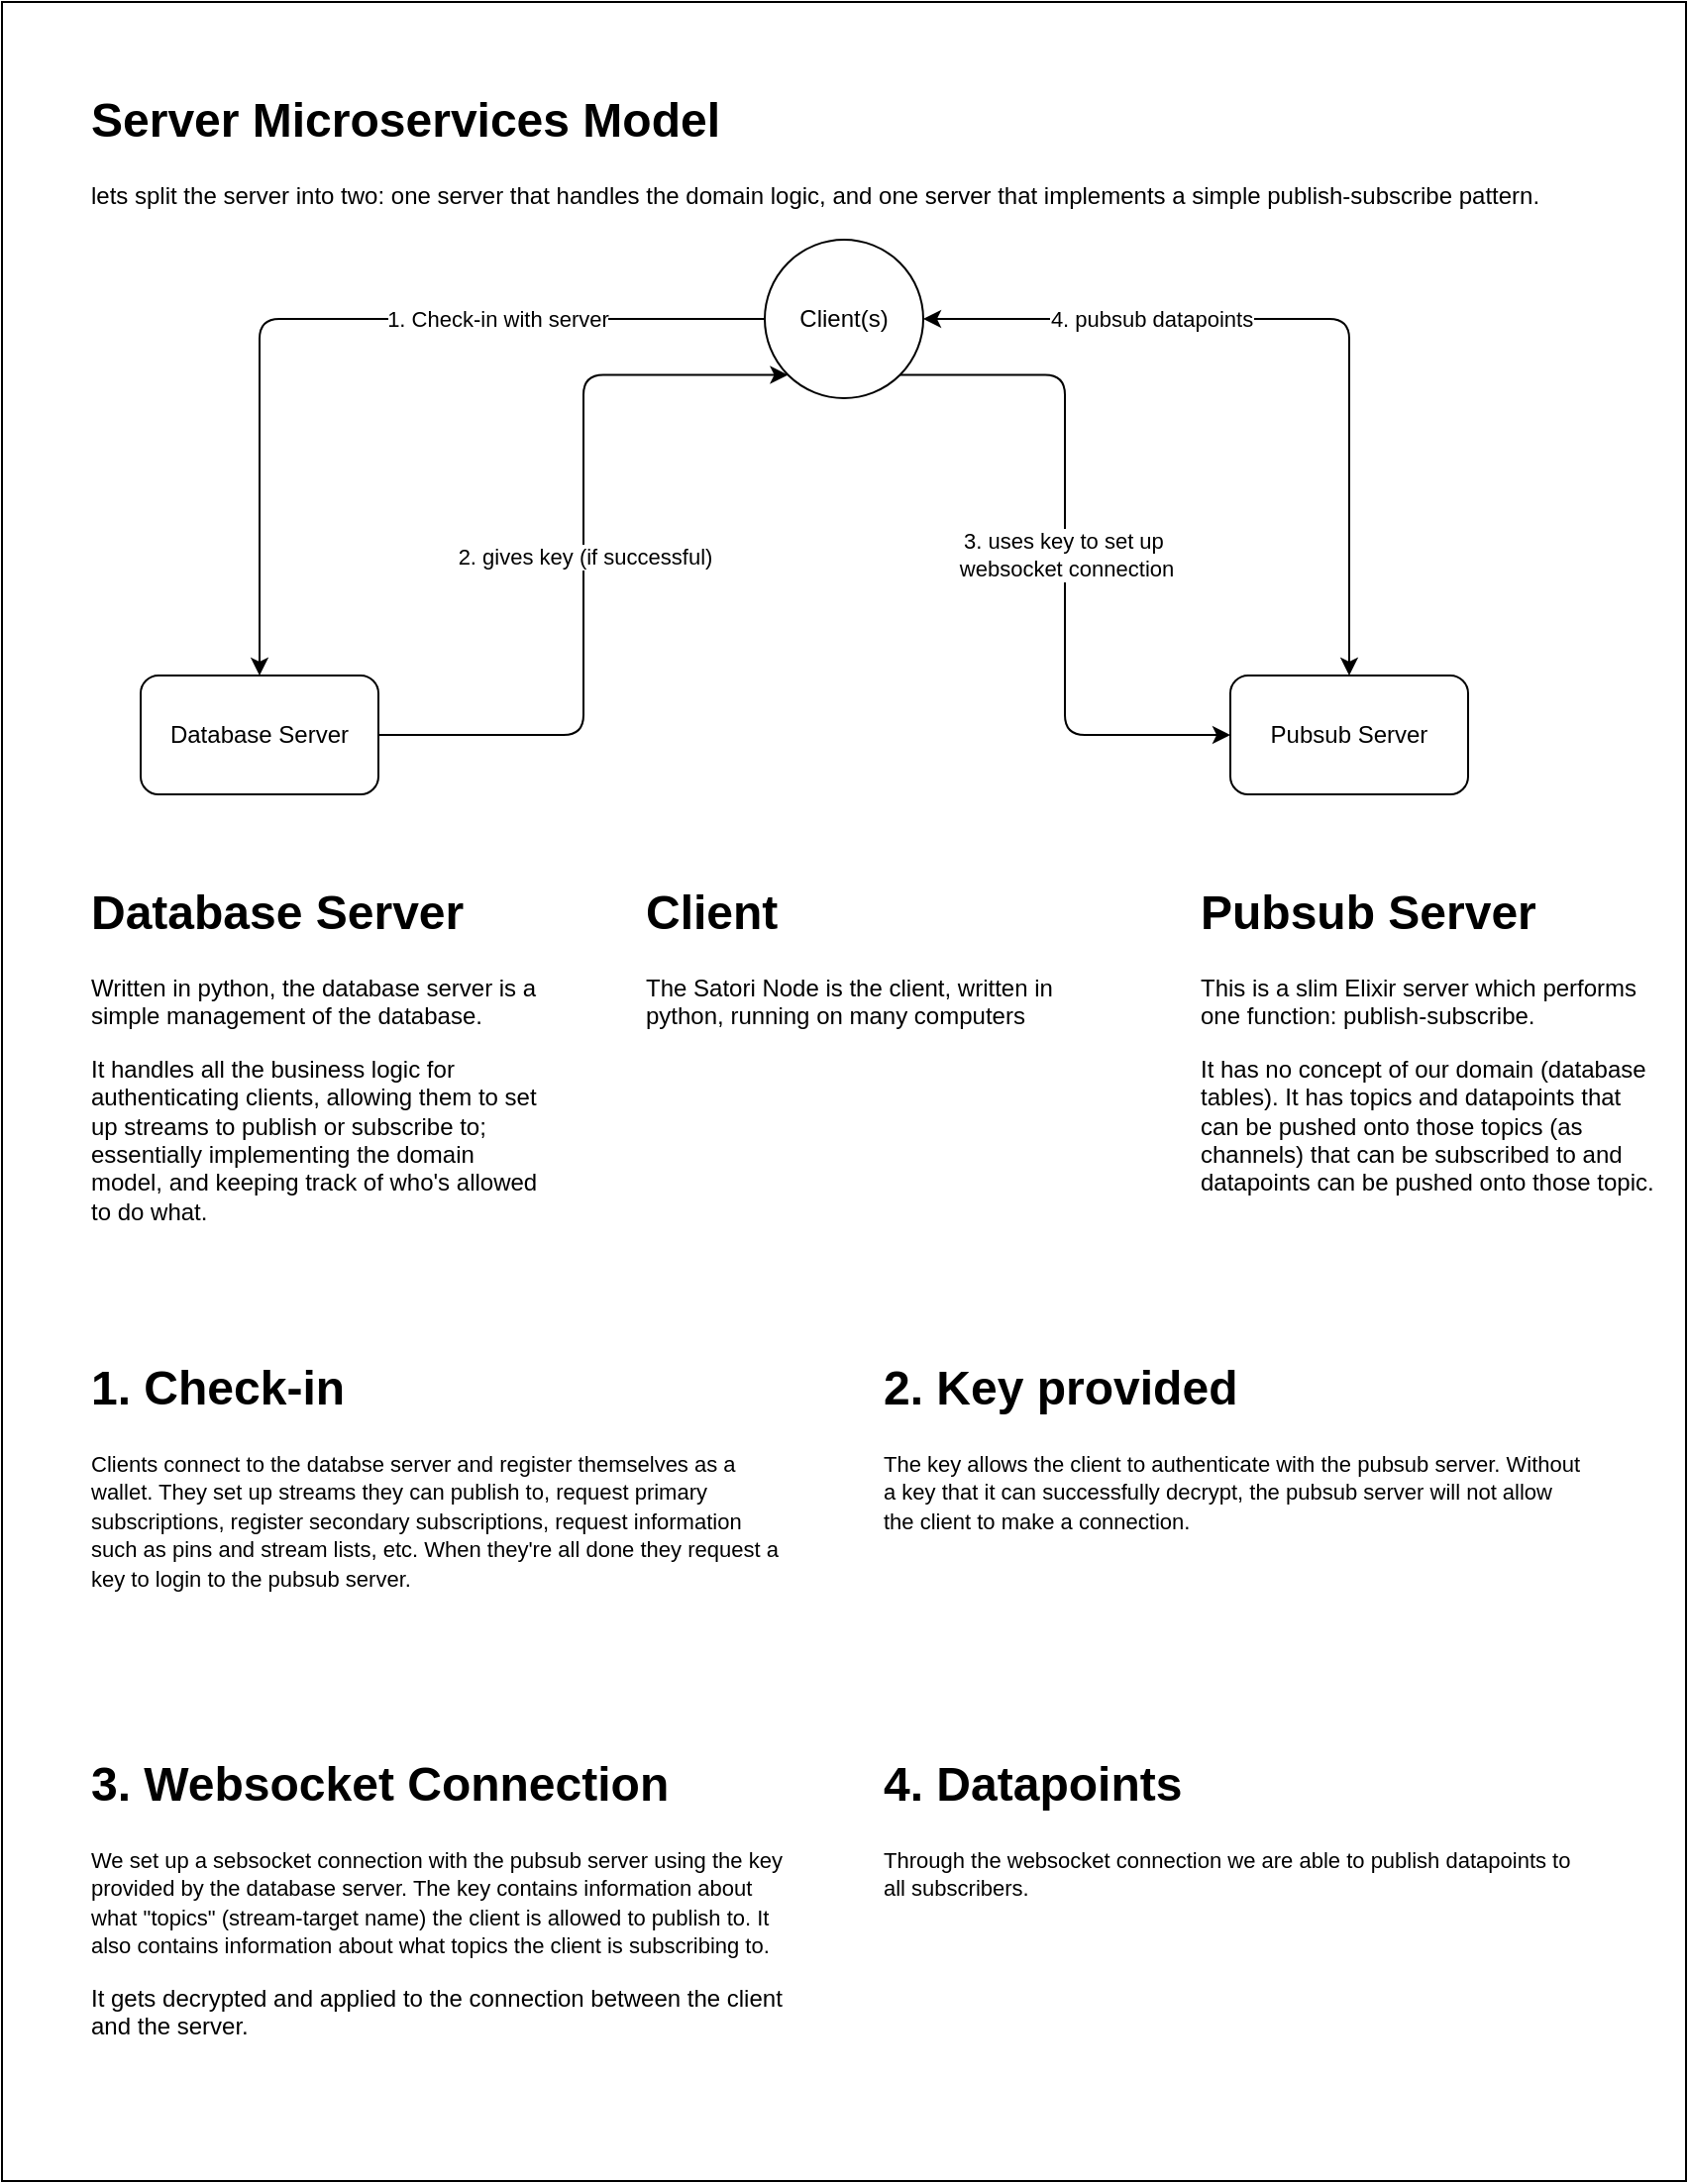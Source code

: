 <mxfile>
    <diagram id="kiqwEoUSPDt0VLsWVj5u" name="Page-1">
        <mxGraphModel dx="1498" dy="467" grid="0" gridSize="10" guides="1" tooltips="1" connect="1" arrows="1" fold="1" page="1" pageScale="1" pageWidth="850" pageHeight="1100" math="0" shadow="0">
            <root>
                <mxCell id="0"/>
                <mxCell id="1" parent="0"/>
                <mxCell id="21" value="" style="rounded=0;whiteSpace=wrap;html=1;" vertex="1" parent="1">
                    <mxGeometry width="850" height="1100" as="geometry"/>
                </mxCell>
                <mxCell id="6" value="1. Check-in with server" style="edgeStyle=elbowEdgeStyle;html=1;entryX=0.5;entryY=0;entryDx=0;entryDy=0;" edge="1" parent="1" source="3" target="4">
                    <mxGeometry x="-0.379" relative="1" as="geometry">
                        <mxPoint x="80" y="310" as="targetPoint"/>
                        <Array as="points">
                            <mxPoint x="130" y="240"/>
                        </Array>
                        <mxPoint as="offset"/>
                    </mxGeometry>
                </mxCell>
                <mxCell id="9" value="3. uses key to set up&amp;nbsp;&lt;br&gt;websocket connection" style="edgeStyle=elbowEdgeStyle;html=1;exitX=1;exitY=1;exitDx=0;exitDy=0;" edge="1" parent="1" source="3" target="5">
                    <mxGeometry relative="1" as="geometry"/>
                </mxCell>
                <mxCell id="3" value="Client(s)" style="ellipse;whiteSpace=wrap;html=1;aspect=fixed;" vertex="1" parent="1">
                    <mxGeometry x="385" y="120" width="80" height="80" as="geometry"/>
                </mxCell>
                <mxCell id="7" value="2. gives key (if successful)" style="edgeStyle=elbowEdgeStyle;html=1;entryX=0;entryY=1;entryDx=0;entryDy=0;" edge="1" parent="1" source="4" target="3">
                    <mxGeometry relative="1" as="geometry"/>
                </mxCell>
                <mxCell id="4" value="Database Server" style="rounded=1;whiteSpace=wrap;html=1;" vertex="1" parent="1">
                    <mxGeometry x="70" y="340" width="120" height="60" as="geometry"/>
                </mxCell>
                <mxCell id="10" value="4. pubsub datapoints" style="edgeStyle=elbowEdgeStyle;html=1;entryX=1;entryY=0.5;entryDx=0;entryDy=0;startArrow=classic;startFill=1;" edge="1" parent="1" source="5" target="3">
                    <mxGeometry x="0.418" relative="1" as="geometry">
                        <Array as="points">
                            <mxPoint x="680" y="260"/>
                        </Array>
                        <mxPoint as="offset"/>
                    </mxGeometry>
                </mxCell>
                <mxCell id="5" value="Pubsub Server" style="rounded=1;whiteSpace=wrap;html=1;" vertex="1" parent="1">
                    <mxGeometry x="620" y="340" width="120" height="60" as="geometry"/>
                </mxCell>
                <mxCell id="11" value="&lt;h1&gt;3. Websocket Connection&lt;/h1&gt;&lt;p&gt;&lt;span style=&quot;font-size: 11px ; text-align: center&quot;&gt;We set up a sebsocket connection with the pubsub server using the key provided by the database server. The key contains information about what &quot;topics&quot; (stream-target name) the client is allowed to publish to. It also contains information about what topics the client is subscribing to.&lt;/span&gt;&lt;br&gt;&lt;/p&gt;&lt;p&gt;It gets decrypted and applied to the connection between the client and the server.&lt;/p&gt;" style="text;html=1;strokeColor=none;fillColor=none;spacing=5;spacingTop=-20;whiteSpace=wrap;overflow=hidden;rounded=0;" vertex="1" parent="1">
                    <mxGeometry x="40" y="880" width="360" height="200" as="geometry"/>
                </mxCell>
                <mxCell id="12" value="&lt;h1&gt;Pubsub Server&lt;/h1&gt;&lt;p&gt;This is a slim Elixir server which performs one function: publish-subscribe.&lt;/p&gt;&lt;p&gt;It has no concept of our domain (database tables). It has topics and datapoints that can be pushed onto those topics (as channels) that can be subscribed to and datapoints can be pushed onto those topic.&lt;/p&gt;" style="text;html=1;strokeColor=none;fillColor=none;spacing=5;spacingTop=-20;whiteSpace=wrap;overflow=hidden;rounded=0;" vertex="1" parent="1">
                    <mxGeometry x="600" y="440" width="240" height="200" as="geometry"/>
                </mxCell>
                <mxCell id="13" value="&lt;h1&gt;Client&lt;/h1&gt;&lt;p&gt;The Satori Node is the client, written in python, running on many computers&lt;/p&gt;" style="text;html=1;strokeColor=none;fillColor=none;spacing=5;spacingTop=-20;whiteSpace=wrap;overflow=hidden;rounded=0;" vertex="1" parent="1">
                    <mxGeometry x="320" y="440" width="240" height="200" as="geometry"/>
                </mxCell>
                <mxCell id="14" value="&lt;h1&gt;Database Server&lt;/h1&gt;&lt;p&gt;Written in python, the database server is a simple management of the database.&lt;/p&gt;&lt;p&gt;It handles all the business logic for authenticating clients, allowing them to set up streams to publish or subscribe to; essentially implementing the domain model, and keeping track of who's allowed to do what.&lt;/p&gt;" style="text;html=1;strokeColor=none;fillColor=none;spacing=5;spacingTop=-20;whiteSpace=wrap;overflow=hidden;rounded=0;" vertex="1" parent="1">
                    <mxGeometry x="40" y="440" width="240" height="200" as="geometry"/>
                </mxCell>
                <mxCell id="15" value="&lt;h1&gt;4. Datapoints&lt;/h1&gt;&lt;p style=&quot;&quot;&gt;&lt;span style=&quot;font-size: 11px&quot;&gt;Through the websocket connection we are able to publish datapoints to all subscribers.&lt;/span&gt;&lt;/p&gt;" style="text;html=1;strokeColor=none;fillColor=none;spacing=5;spacingTop=-20;whiteSpace=wrap;overflow=hidden;rounded=0;align=left;" vertex="1" parent="1">
                    <mxGeometry x="440" y="880" width="360" height="200" as="geometry"/>
                </mxCell>
                <mxCell id="16" value="&lt;h1&gt;2. Key provided&lt;/h1&gt;&lt;p&gt;&lt;span style=&quot;font-size: 11px&quot;&gt;The key allows the client to authenticate with the pubsub server. Without a key that it can successfully decrypt, the pubsub server will not allow the client to make a connection.&lt;/span&gt;&lt;/p&gt;" style="text;html=1;strokeColor=none;fillColor=none;spacing=5;spacingTop=-20;whiteSpace=wrap;overflow=hidden;rounded=0;" vertex="1" parent="1">
                    <mxGeometry x="440" y="680" width="360" height="160" as="geometry"/>
                </mxCell>
                <mxCell id="17" value="&lt;h1&gt;1. Check-in&lt;/h1&gt;&lt;p&gt;&lt;span style=&quot;font-size: 11px&quot;&gt;Clients connect to the databse server and register themselves as a wallet. They set up streams they can publish to, request primary subscriptions, register secondary subscriptions, request information such as pins and stream lists, etc. When they're all done they request a key to login to the pubsub server.&lt;/span&gt;&lt;/p&gt;" style="text;html=1;strokeColor=none;fillColor=none;spacing=5;spacingTop=-20;whiteSpace=wrap;overflow=hidden;rounded=0;" vertex="1" parent="1">
                    <mxGeometry x="40" y="680" width="360" height="160" as="geometry"/>
                </mxCell>
                <mxCell id="19" value="&lt;h1&gt;Server Microservices Model&lt;/h1&gt;&lt;p&gt;lets split the server into two: one server that handles the domain logic, and one server that implements a simple publish-subscribe pattern.&lt;/p&gt;" style="text;html=1;strokeColor=none;fillColor=none;spacing=5;spacingTop=-20;whiteSpace=wrap;overflow=hidden;rounded=0;" vertex="1" parent="1">
                    <mxGeometry x="40" y="40" width="800" height="80" as="geometry"/>
                </mxCell>
            </root>
        </mxGraphModel>
    </diagram>
</mxfile>